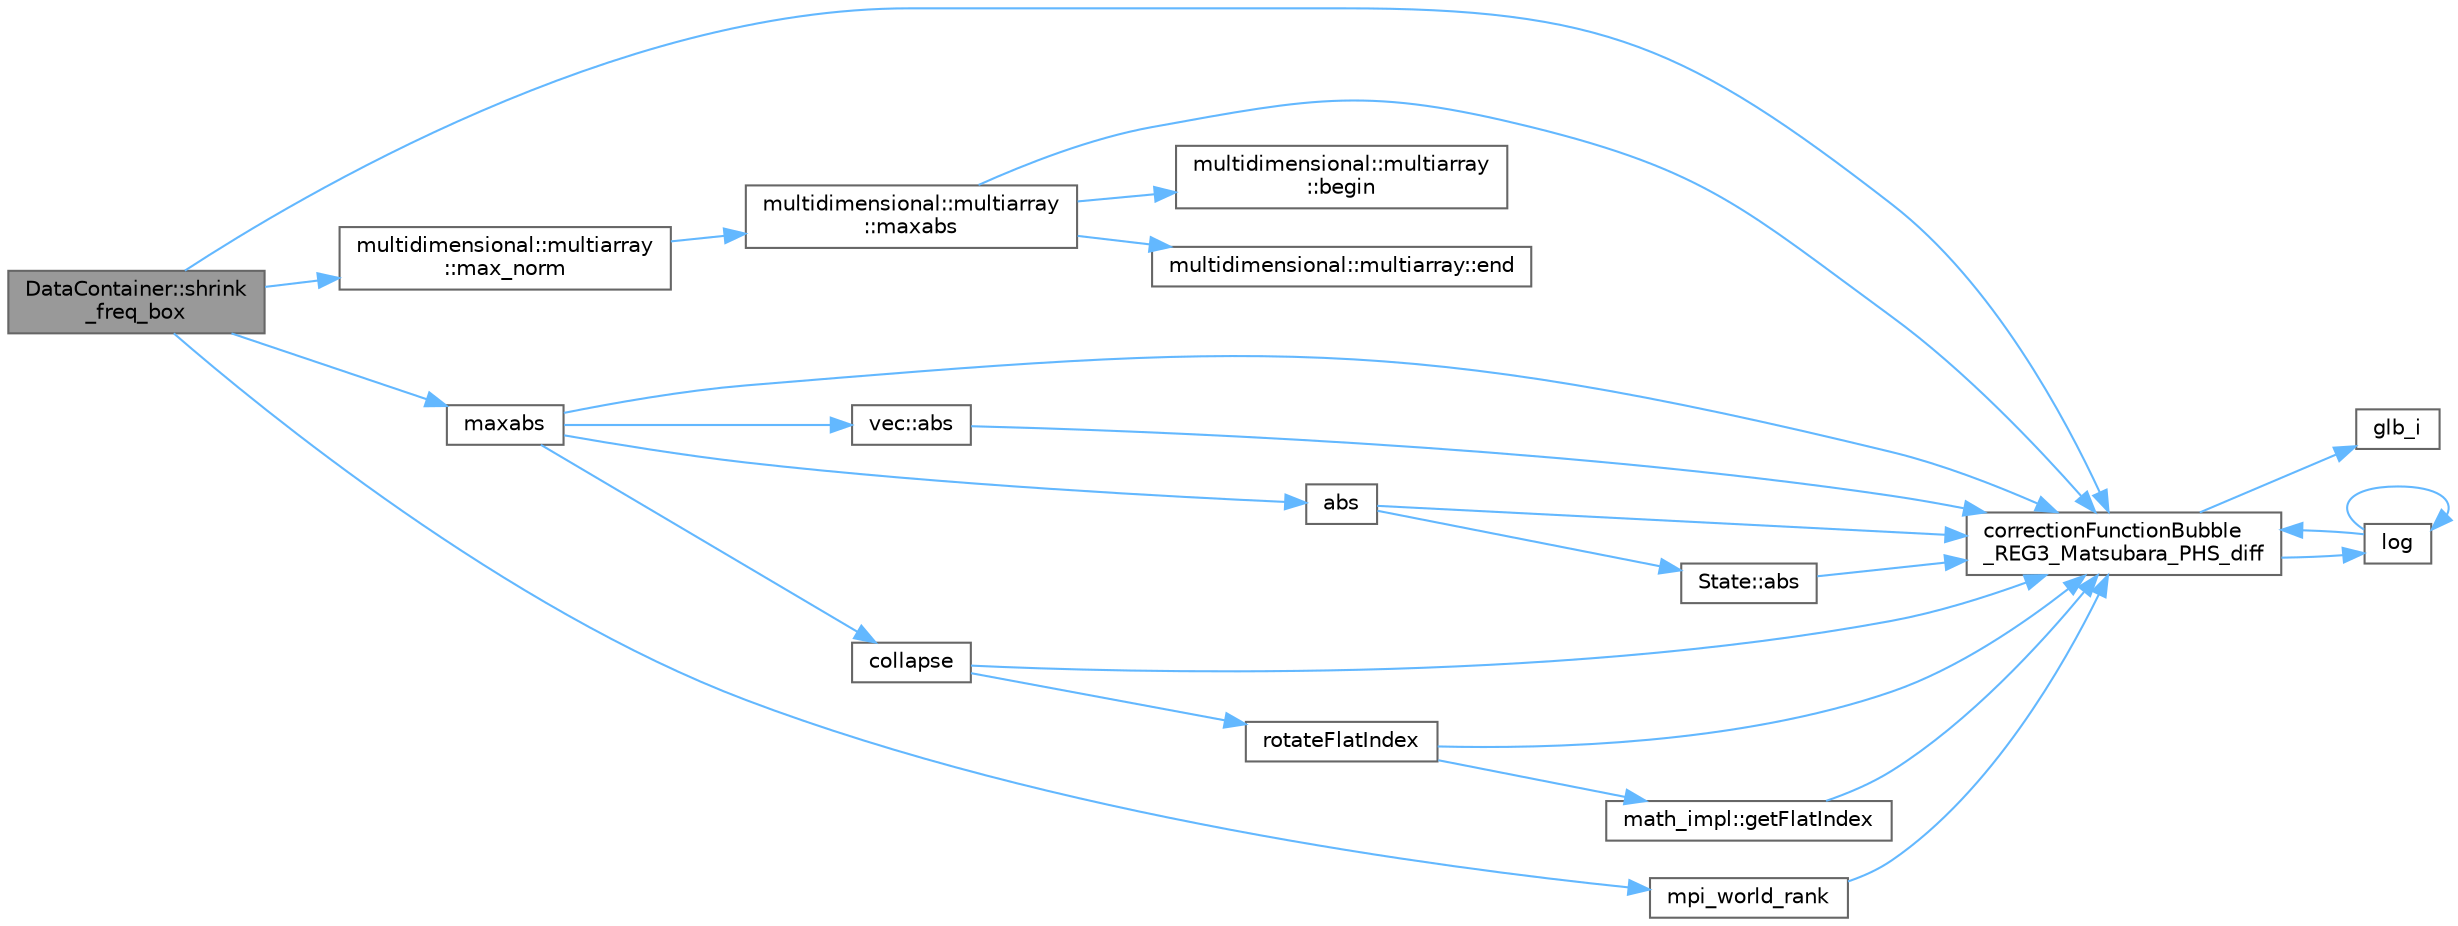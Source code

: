 digraph "DataContainer::shrink_freq_box"
{
 // INTERACTIVE_SVG=YES
 // LATEX_PDF_SIZE
  bgcolor="transparent";
  edge [fontname=Helvetica,fontsize=10,labelfontname=Helvetica,labelfontsize=10];
  node [fontname=Helvetica,fontsize=10,shape=box,height=0.2,width=0.4];
  rankdir="LR";
  Node1 [id="Node000001",label="DataContainer::shrink\l_freq_box",height=0.2,width=0.4,color="gray40", fillcolor="grey60", style="filled", fontcolor="black",tooltip=" "];
  Node1 -> Node2 [id="edge1_Node000001_Node000002",color="steelblue1",style="solid",tooltip=" "];
  Node2 [id="Node000002",label="correctionFunctionBubble\l_REG3_Matsubara_PHS_diff",height=0.2,width=0.4,color="grey40", fillcolor="white", style="filled",URL="$dd/dea/bubble__corrections_8hpp.html#aff27784f97591f505f77ff0065ab57af",tooltip=" "];
  Node2 -> Node3 [id="edge2_Node000002_Node000003",color="steelblue1",style="solid",tooltip=" "];
  Node3 [id="Node000003",label="glb_i",height=0.2,width=0.4,color="grey40", fillcolor="white", style="filled",URL="$d7/d59/data__structures_8hpp.html#ae0c8f095bd2588bb4d374b002c94a90d",tooltip=" "];
  Node2 -> Node4 [id="edge3_Node000002_Node000004",color="steelblue1",style="solid",tooltip=" "];
  Node4 [id="Node000004",label="log",height=0.2,width=0.4,color="grey40", fillcolor="white", style="filled",URL="$d7/d43/KramersKronig_8c_09_09.html#ad9512117c829517886f44895ef9ece90",tooltip=" "];
  Node4 -> Node2 [id="edge4_Node000004_Node000002",color="steelblue1",style="solid",tooltip=" "];
  Node4 -> Node4 [id="edge5_Node000004_Node000004",color="steelblue1",style="solid",tooltip=" "];
  Node1 -> Node5 [id="edge6_Node000001_Node000005",color="steelblue1",style="solid",tooltip=" "];
  Node5 [id="Node000005",label="multidimensional::multiarray\l::max_norm",height=0.2,width=0.4,color="grey40", fillcolor="white", style="filled",URL="$d7/d3f/classmultidimensional_1_1multiarray.html#a3b3a6cae9bb68e27514e2a8f972573aa",tooltip=" "];
  Node5 -> Node6 [id="edge7_Node000005_Node000006",color="steelblue1",style="solid",tooltip=" "];
  Node6 [id="Node000006",label="multidimensional::multiarray\l::maxabs",height=0.2,width=0.4,color="grey40", fillcolor="white", style="filled",URL="$d7/d3f/classmultidimensional_1_1multiarray.html#a6ffc643bd6786cfd0a006fbaf7ac6c85",tooltip=" "];
  Node6 -> Node7 [id="edge8_Node000006_Node000007",color="steelblue1",style="solid",tooltip=" "];
  Node7 [id="Node000007",label="multidimensional::multiarray\l::begin",height=0.2,width=0.4,color="grey40", fillcolor="white", style="filled",URL="$d7/d3f/classmultidimensional_1_1multiarray.html#a72736a3525d18e148ca409ec30ce62eb",tooltip=" "];
  Node6 -> Node2 [id="edge9_Node000006_Node000002",color="steelblue1",style="solid",tooltip=" "];
  Node6 -> Node8 [id="edge10_Node000006_Node000008",color="steelblue1",style="solid",tooltip=" "];
  Node8 [id="Node000008",label="multidimensional::multiarray::end",height=0.2,width=0.4,color="grey40", fillcolor="white", style="filled",URL="$d7/d3f/classmultidimensional_1_1multiarray.html#aad7e086f7c50fbd63b80dc62711581ba",tooltip=" "];
  Node1 -> Node9 [id="edge11_Node000001_Node000009",color="steelblue1",style="solid",tooltip=" "];
  Node9 [id="Node000009",label="maxabs",height=0.2,width=0.4,color="grey40", fillcolor="white", style="filled",URL="$de/dbb/math__utils_8hpp.html#a1e26b17d6ce68bbd4a4cc2031722a433",tooltip="Computes maximum along axis i_dim."];
  Node9 -> Node10 [id="edge12_Node000009_Node000010",color="steelblue1",style="solid",tooltip=" "];
  Node10 [id="Node000010",label="vec::abs",height=0.2,width=0.4,color="grey40", fillcolor="white", style="filled",URL="$d9/d2a/classvec.html#a9eee6ef2df34517880ba13d527763111",tooltip=" "];
  Node10 -> Node2 [id="edge13_Node000010_Node000002",color="steelblue1",style="solid",tooltip=" "];
  Node9 -> Node11 [id="edge14_Node000009_Node000011",color="steelblue1",style="solid",tooltip=" "];
  Node11 [id="Node000011",label="abs",height=0.2,width=0.4,color="grey40", fillcolor="white", style="filled",URL="$da/d3b/state_8hpp.html#a8c0105792a1452c363b13de73808e167",tooltip=" "];
  Node11 -> Node12 [id="edge15_Node000011_Node000012",color="steelblue1",style="solid",tooltip=" "];
  Node12 [id="Node000012",label="State::abs",height=0.2,width=0.4,color="grey40", fillcolor="white", style="filled",URL="$d7/d97/classState.html#af8d534b130171535c9fbfb0cdb2ea0e5",tooltip=" "];
  Node12 -> Node2 [id="edge16_Node000012_Node000002",color="steelblue1",style="solid",tooltip=" "];
  Node11 -> Node2 [id="edge17_Node000011_Node000002",color="steelblue1",style="solid",tooltip=" "];
  Node9 -> Node13 [id="edge18_Node000009_Node000013",color="steelblue1",style="solid",tooltip=" "];
  Node13 [id="Node000013",label="collapse",height=0.2,width=0.4,color="grey40", fillcolor="white", style="filled",URL="$de/dbb/math__utils_8hpp.html#af6ccbb8eb63535016aaa2f4496f6e065",tooltip=" "];
  Node13 -> Node2 [id="edge19_Node000013_Node000002",color="steelblue1",style="solid",tooltip=" "];
  Node13 -> Node14 [id="edge20_Node000013_Node000014",color="steelblue1",style="solid",tooltip=" "];
  Node14 [id="Node000014",label="rotateFlatIndex",height=0.2,width=0.4,color="grey40", fillcolor="white", style="filled",URL="$de/dbb/math__utils_8hpp.html#af09f658145737a528e92348ccf9cd949",tooltip=" "];
  Node14 -> Node2 [id="edge21_Node000014_Node000002",color="steelblue1",style="solid",tooltip=" "];
  Node14 -> Node15 [id="edge22_Node000014_Node000015",color="steelblue1",style="solid",tooltip=" "];
  Node15 [id="Node000015",label="math_impl::getFlatIndex",height=0.2,width=0.4,color="grey40", fillcolor="white", style="filled",URL="$d3/d46/namespacemath__impl.html#a980df65c33bf56b93b476c06db10f0c6",tooltip=" "];
  Node15 -> Node2 [id="edge23_Node000015_Node000002",color="steelblue1",style="solid",tooltip=" "];
  Node9 -> Node2 [id="edge24_Node000009_Node000002",color="steelblue1",style="solid",tooltip=" "];
  Node1 -> Node16 [id="edge25_Node000001_Node000016",color="steelblue1",style="solid",tooltip=" "];
  Node16 [id="Node000016",label="mpi_world_rank",height=0.2,width=0.4,color="grey40", fillcolor="white", style="filled",URL="$d4/dda/mpi__setup_8c_09_09.html#a191972e98e51a56d90e8e5f750496c7d",tooltip=" "];
  Node16 -> Node2 [id="edge26_Node000016_Node000002",color="steelblue1",style="solid",tooltip=" "];
}
